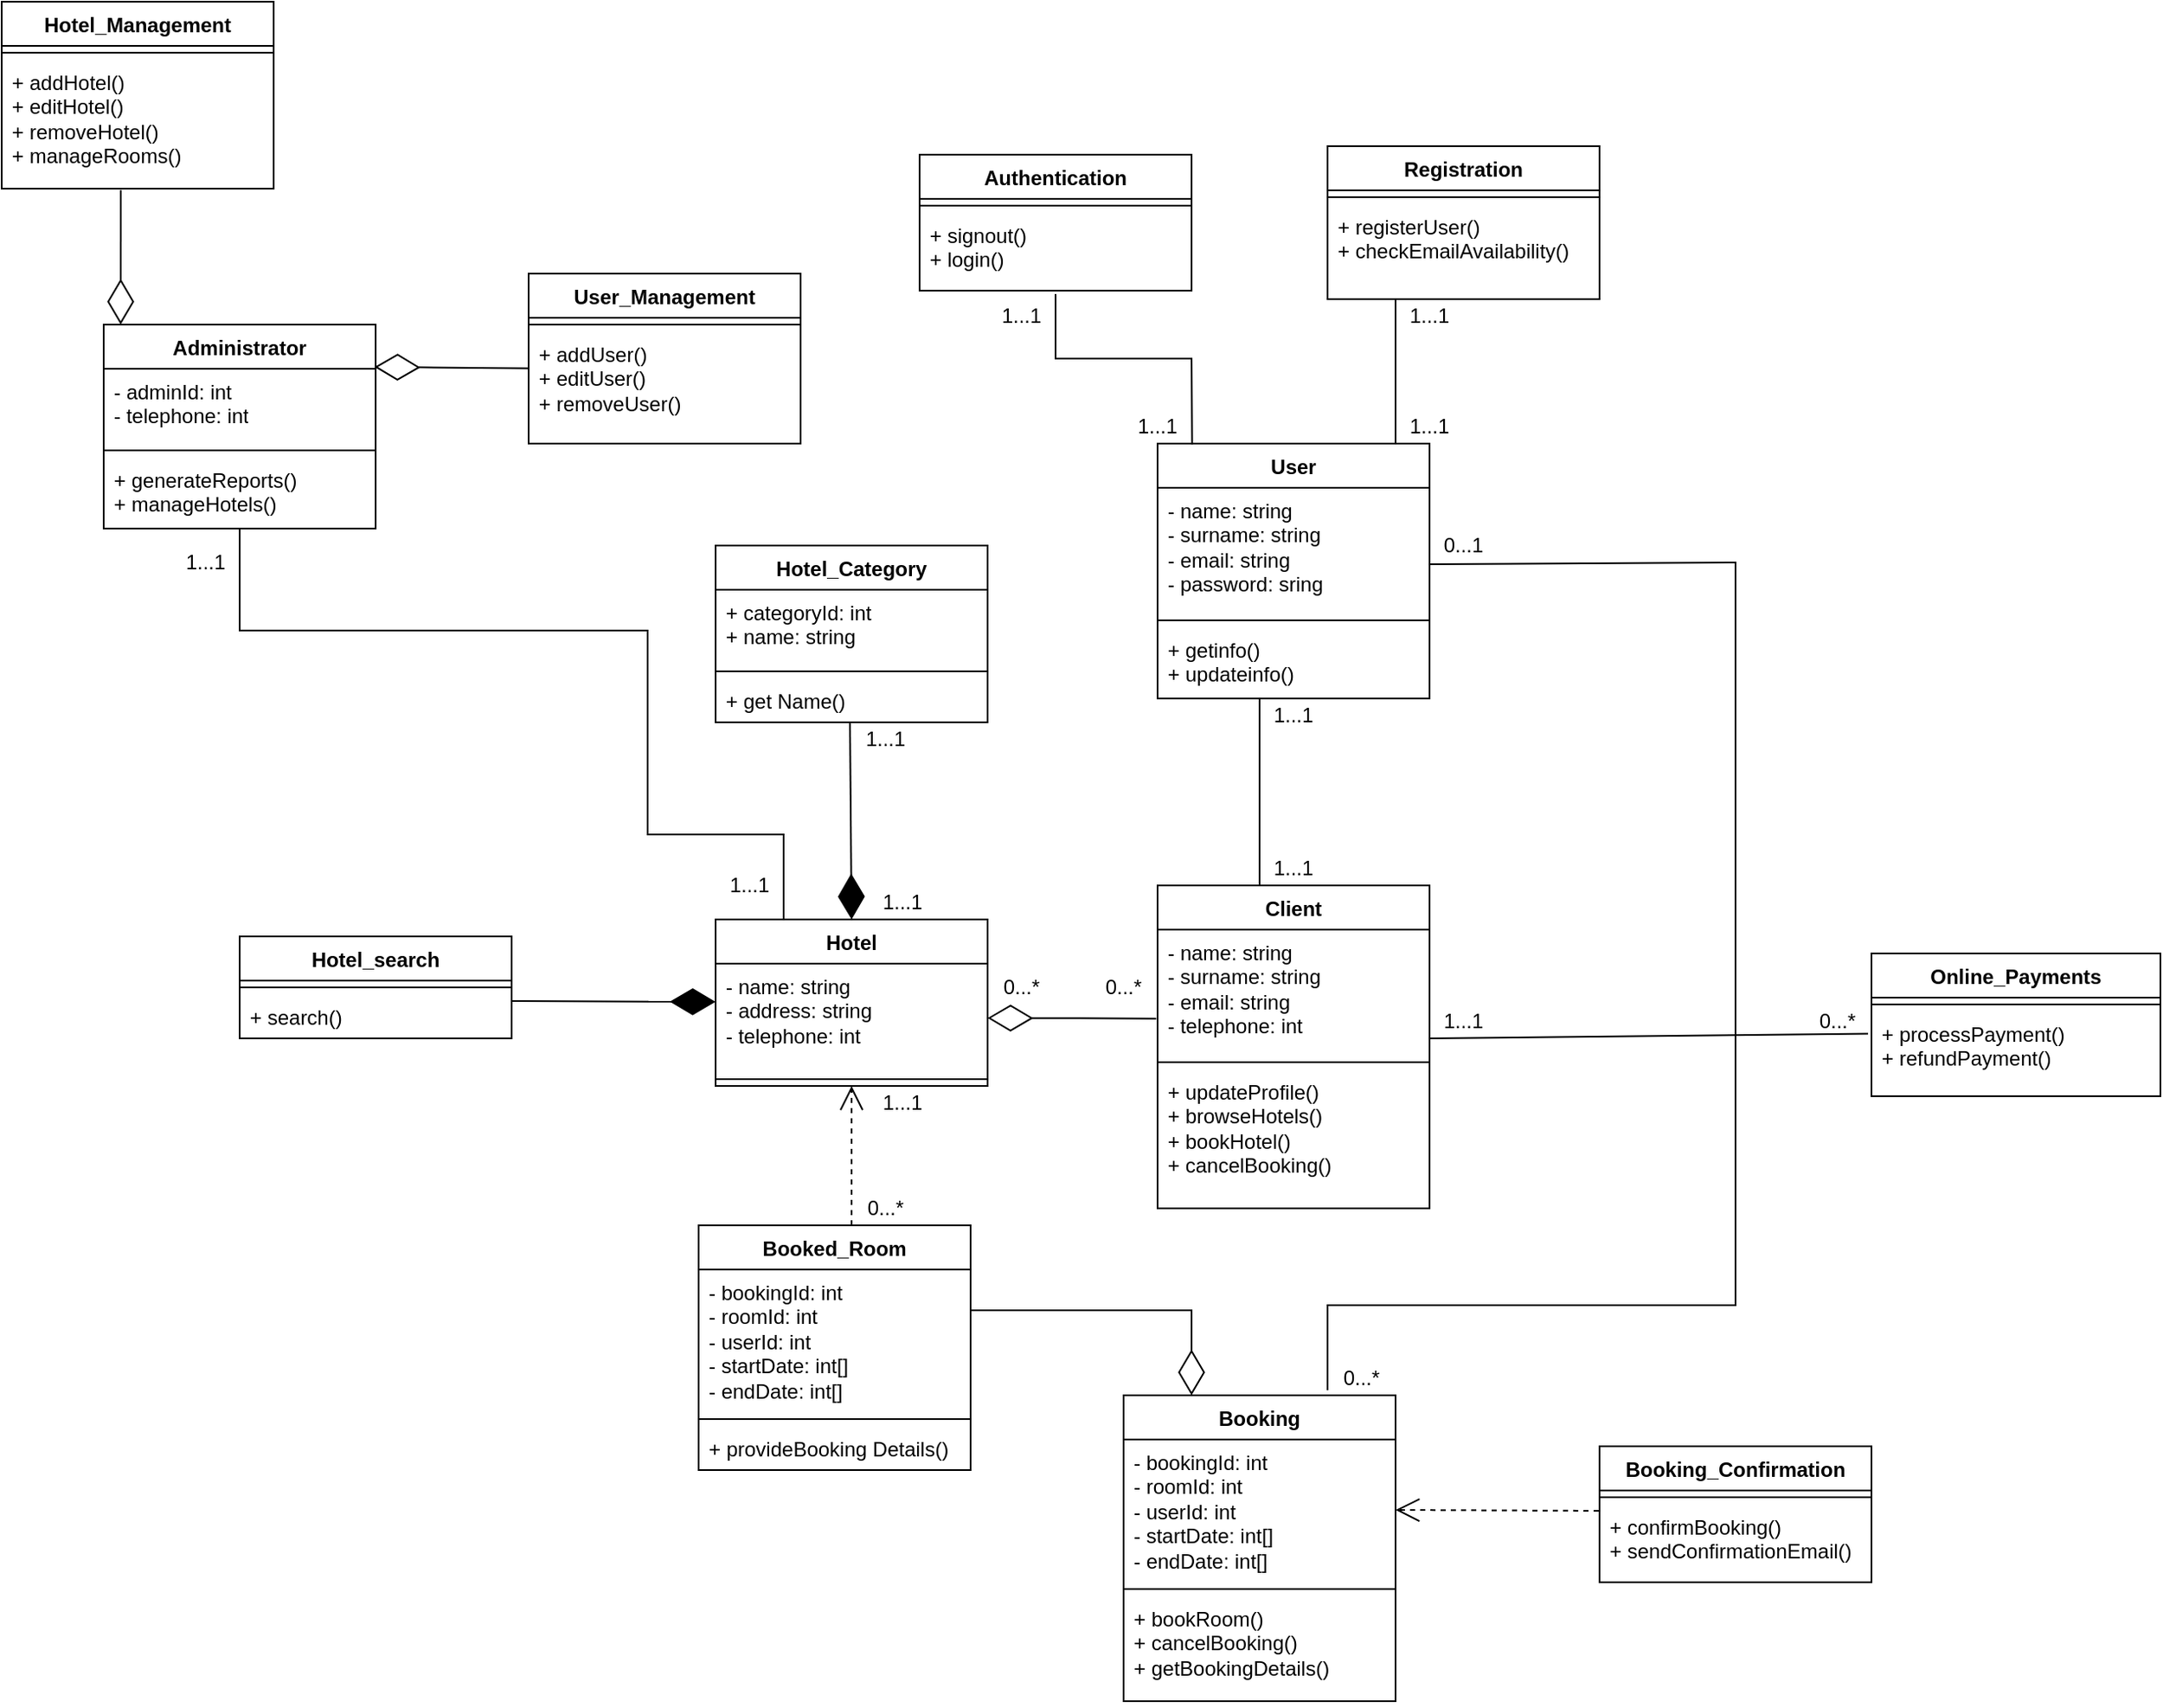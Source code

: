 <mxfile version="22.0.0" type="device">
  <diagram name="Страница — 1" id="tlzLRim5WQqR6g-Vj77t">
    <mxGraphModel dx="4486" dy="2689" grid="1" gridSize="10" guides="1" tooltips="1" connect="1" arrows="1" fold="1" page="1" pageScale="1" pageWidth="2336" pageHeight="1654" math="0" shadow="0">
      <root>
        <mxCell id="0" />
        <mxCell id="1" parent="0" />
        <mxCell id="l-41Y7lf3550vl2G3EcM-1" value="User" style="swimlane;fontStyle=1;align=center;verticalAlign=top;childLayout=stackLayout;horizontal=1;startSize=26;horizontalStack=0;resizeParent=1;resizeParentMax=0;resizeLast=0;collapsible=1;marginBottom=0;whiteSpace=wrap;html=1;" vertex="1" parent="1">
          <mxGeometry x="60" y="250" width="160" height="150" as="geometry" />
        </mxCell>
        <mxCell id="l-41Y7lf3550vl2G3EcM-2" value="- name: string&lt;br&gt;- surname: string&lt;br&gt;- email: string&lt;br&gt;- password: sring" style="text;strokeColor=none;fillColor=none;align=left;verticalAlign=top;spacingLeft=4;spacingRight=4;overflow=hidden;rotatable=0;points=[[0,0.5],[1,0.5]];portConstraint=eastwest;whiteSpace=wrap;html=1;" vertex="1" parent="l-41Y7lf3550vl2G3EcM-1">
          <mxGeometry y="26" width="160" height="74" as="geometry" />
        </mxCell>
        <mxCell id="l-41Y7lf3550vl2G3EcM-3" value="" style="line;strokeWidth=1;fillColor=none;align=left;verticalAlign=middle;spacingTop=-1;spacingLeft=3;spacingRight=3;rotatable=0;labelPosition=right;points=[];portConstraint=eastwest;strokeColor=inherit;" vertex="1" parent="l-41Y7lf3550vl2G3EcM-1">
          <mxGeometry y="100" width="160" height="8" as="geometry" />
        </mxCell>
        <mxCell id="l-41Y7lf3550vl2G3EcM-4" value="+ getinfo()&lt;br&gt;+&amp;nbsp;updateinfo()" style="text;strokeColor=none;fillColor=none;align=left;verticalAlign=top;spacingLeft=4;spacingRight=4;overflow=hidden;rotatable=0;points=[[0,0.5],[1,0.5]];portConstraint=eastwest;whiteSpace=wrap;html=1;" vertex="1" parent="l-41Y7lf3550vl2G3EcM-1">
          <mxGeometry y="108" width="160" height="42" as="geometry" />
        </mxCell>
        <mxCell id="l-41Y7lf3550vl2G3EcM-5" value="Authentication" style="swimlane;fontStyle=1;align=center;verticalAlign=top;childLayout=stackLayout;horizontal=1;startSize=26;horizontalStack=0;resizeParent=1;resizeParentMax=0;resizeLast=0;collapsible=1;marginBottom=0;whiteSpace=wrap;html=1;" vertex="1" parent="1">
          <mxGeometry x="-80" y="80" width="160" height="80" as="geometry" />
        </mxCell>
        <mxCell id="l-41Y7lf3550vl2G3EcM-7" value="" style="line;strokeWidth=1;fillColor=none;align=left;verticalAlign=middle;spacingTop=-1;spacingLeft=3;spacingRight=3;rotatable=0;labelPosition=right;points=[];portConstraint=eastwest;strokeColor=inherit;" vertex="1" parent="l-41Y7lf3550vl2G3EcM-5">
          <mxGeometry y="26" width="160" height="8" as="geometry" />
        </mxCell>
        <mxCell id="l-41Y7lf3550vl2G3EcM-8" value="+ signout()&lt;br&gt;+ login()" style="text;strokeColor=none;fillColor=none;align=left;verticalAlign=top;spacingLeft=4;spacingRight=4;overflow=hidden;rotatable=0;points=[[0,0.5],[1,0.5]];portConstraint=eastwest;whiteSpace=wrap;html=1;" vertex="1" parent="l-41Y7lf3550vl2G3EcM-5">
          <mxGeometry y="34" width="160" height="46" as="geometry" />
        </mxCell>
        <mxCell id="l-41Y7lf3550vl2G3EcM-68" value="" style="endArrow=none;html=1;rounded=0;entryX=0.127;entryY=0.004;entryDx=0;entryDy=0;entryPerimeter=0;" edge="1" parent="l-41Y7lf3550vl2G3EcM-5" target="l-41Y7lf3550vl2G3EcM-1">
          <mxGeometry width="50" height="50" relative="1" as="geometry">
            <mxPoint x="80" y="82" as="sourcePoint" />
            <mxPoint x="160" y="170" as="targetPoint" />
            <Array as="points">
              <mxPoint x="80" y="120" />
              <mxPoint x="160" y="120" />
            </Array>
          </mxGeometry>
        </mxCell>
        <mxCell id="l-41Y7lf3550vl2G3EcM-10" value="Registration" style="swimlane;fontStyle=1;align=center;verticalAlign=top;childLayout=stackLayout;horizontal=1;startSize=26;horizontalStack=0;resizeParent=1;resizeParentMax=0;resizeLast=0;collapsible=1;marginBottom=0;whiteSpace=wrap;html=1;" vertex="1" parent="1">
          <mxGeometry x="160" y="75" width="160" height="90" as="geometry" />
        </mxCell>
        <mxCell id="l-41Y7lf3550vl2G3EcM-12" value="" style="line;strokeWidth=1;fillColor=none;align=left;verticalAlign=middle;spacingTop=-1;spacingLeft=3;spacingRight=3;rotatable=0;labelPosition=right;points=[];portConstraint=eastwest;strokeColor=inherit;" vertex="1" parent="l-41Y7lf3550vl2G3EcM-10">
          <mxGeometry y="26" width="160" height="8" as="geometry" />
        </mxCell>
        <mxCell id="l-41Y7lf3550vl2G3EcM-13" value="+ registerUser()&lt;br&gt;+&amp;nbsp;checkEmailAvailability()" style="text;strokeColor=none;fillColor=none;align=left;verticalAlign=top;spacingLeft=4;spacingRight=4;overflow=hidden;rotatable=0;points=[[0,0.5],[1,0.5]];portConstraint=eastwest;whiteSpace=wrap;html=1;" vertex="1" parent="l-41Y7lf3550vl2G3EcM-10">
          <mxGeometry y="34" width="160" height="56" as="geometry" />
        </mxCell>
        <mxCell id="l-41Y7lf3550vl2G3EcM-14" value="Hotel" style="swimlane;fontStyle=1;align=center;verticalAlign=top;childLayout=stackLayout;horizontal=1;startSize=26;horizontalStack=0;resizeParent=1;resizeParentMax=0;resizeLast=0;collapsible=1;marginBottom=0;whiteSpace=wrap;html=1;" vertex="1" parent="1">
          <mxGeometry x="-200" y="530" width="160" height="98" as="geometry" />
        </mxCell>
        <mxCell id="l-41Y7lf3550vl2G3EcM-15" value="- name: string&lt;br&gt;- address: string&lt;br&gt;- telephone: int&lt;div style=&quot;-webkit-tap-highlight-color: transparent; font-size: 24px; line-height: 32px; padding: 0px 52px 0px 16px; color: rgb(60, 64, 67); direction: ltr; font-family: Roboto, RobotoDraft, Helvetica, Arial, sans-serif; background-color: rgb(245, 245, 245);&quot; class=&quot;lRu31&quot;&gt;&lt;span style=&quot;-webkit-tap-highlight-color: transparent;&quot; class=&quot;ZSCsVd&quot;&gt;&lt;/span&gt;&lt;/div&gt;&lt;div style=&quot;-webkit-tap-highlight-color: transparent; color: rgb(95, 99, 104); line-height: 20px; word-break: break-word; overflow-wrap: break-word; margin-top: auto; padding: 0px 52px 0px 16px; font-family: Roboto, RobotoDraft, Helvetica, Arial, sans-serif; font-size: 14px; background-color: rgb(245, 245, 245);&quot; data-location=&quot;2&quot; class=&quot;UdTY9 WdefRb&quot; aria-hidden=&quot;true&quot;&gt;&lt;/div&gt;" style="text;strokeColor=none;fillColor=none;align=left;verticalAlign=top;spacingLeft=4;spacingRight=4;overflow=hidden;rotatable=0;points=[[0,0.5],[1,0.5]];portConstraint=eastwest;whiteSpace=wrap;html=1;" vertex="1" parent="l-41Y7lf3550vl2G3EcM-14">
          <mxGeometry y="26" width="160" height="64" as="geometry" />
        </mxCell>
        <mxCell id="l-41Y7lf3550vl2G3EcM-16" value="" style="line;strokeWidth=1;fillColor=none;align=left;verticalAlign=middle;spacingTop=-1;spacingLeft=3;spacingRight=3;rotatable=0;labelPosition=right;points=[];portConstraint=eastwest;strokeColor=inherit;" vertex="1" parent="l-41Y7lf3550vl2G3EcM-14">
          <mxGeometry y="90" width="160" height="8" as="geometry" />
        </mxCell>
        <mxCell id="l-41Y7lf3550vl2G3EcM-18" value="Client" style="swimlane;fontStyle=1;align=center;verticalAlign=top;childLayout=stackLayout;horizontal=1;startSize=26;horizontalStack=0;resizeParent=1;resizeParentMax=0;resizeLast=0;collapsible=1;marginBottom=0;whiteSpace=wrap;html=1;" vertex="1" parent="1">
          <mxGeometry x="60" y="510" width="160" height="190" as="geometry" />
        </mxCell>
        <mxCell id="l-41Y7lf3550vl2G3EcM-19" value="- name: string&lt;br style=&quot;border-color: var(--border-color);&quot;&gt;- surname: string&lt;br style=&quot;border-color: var(--border-color);&quot;&gt;- email: string&lt;br style=&quot;border-color: var(--border-color);&quot;&gt;- telephone: int" style="text;strokeColor=none;fillColor=none;align=left;verticalAlign=top;spacingLeft=4;spacingRight=4;overflow=hidden;rotatable=0;points=[[0,0.5],[1,0.5]];portConstraint=eastwest;whiteSpace=wrap;html=1;" vertex="1" parent="l-41Y7lf3550vl2G3EcM-18">
          <mxGeometry y="26" width="160" height="74" as="geometry" />
        </mxCell>
        <mxCell id="l-41Y7lf3550vl2G3EcM-20" value="" style="line;strokeWidth=1;fillColor=none;align=left;verticalAlign=middle;spacingTop=-1;spacingLeft=3;spacingRight=3;rotatable=0;labelPosition=right;points=[];portConstraint=eastwest;strokeColor=inherit;" vertex="1" parent="l-41Y7lf3550vl2G3EcM-18">
          <mxGeometry y="100" width="160" height="8" as="geometry" />
        </mxCell>
        <mxCell id="l-41Y7lf3550vl2G3EcM-21" value="+&amp;nbsp;updateProfile()&lt;br&gt;+&amp;nbsp;browseHotels()&lt;br&gt;+&amp;nbsp;bookHotel()&lt;br&gt;+&amp;nbsp;cancelBooking()" style="text;strokeColor=none;fillColor=none;align=left;verticalAlign=top;spacingLeft=4;spacingRight=4;overflow=hidden;rotatable=0;points=[[0,0.5],[1,0.5]];portConstraint=eastwest;whiteSpace=wrap;html=1;" vertex="1" parent="l-41Y7lf3550vl2G3EcM-18">
          <mxGeometry y="108" width="160" height="82" as="geometry" />
        </mxCell>
        <mxCell id="l-41Y7lf3550vl2G3EcM-22" value="Hotel_search" style="swimlane;fontStyle=1;align=center;verticalAlign=top;childLayout=stackLayout;horizontal=1;startSize=26;horizontalStack=0;resizeParent=1;resizeParentMax=0;resizeLast=0;collapsible=1;marginBottom=0;whiteSpace=wrap;html=1;" vertex="1" parent="1">
          <mxGeometry x="-480" y="540" width="160" height="60" as="geometry" />
        </mxCell>
        <mxCell id="l-41Y7lf3550vl2G3EcM-24" value="" style="line;strokeWidth=1;fillColor=none;align=left;verticalAlign=middle;spacingTop=-1;spacingLeft=3;spacingRight=3;rotatable=0;labelPosition=right;points=[];portConstraint=eastwest;strokeColor=inherit;" vertex="1" parent="l-41Y7lf3550vl2G3EcM-22">
          <mxGeometry y="26" width="160" height="8" as="geometry" />
        </mxCell>
        <mxCell id="l-41Y7lf3550vl2G3EcM-25" value="+&amp;nbsp;search()" style="text;strokeColor=none;fillColor=none;align=left;verticalAlign=top;spacingLeft=4;spacingRight=4;overflow=hidden;rotatable=0;points=[[0,0.5],[1,0.5]];portConstraint=eastwest;whiteSpace=wrap;html=1;" vertex="1" parent="l-41Y7lf3550vl2G3EcM-22">
          <mxGeometry y="34" width="160" height="26" as="geometry" />
        </mxCell>
        <mxCell id="l-41Y7lf3550vl2G3EcM-28" value="Hotel_Category" style="swimlane;fontStyle=1;align=center;verticalAlign=top;childLayout=stackLayout;horizontal=1;startSize=26;horizontalStack=0;resizeParent=1;resizeParentMax=0;resizeLast=0;collapsible=1;marginBottom=0;whiteSpace=wrap;html=1;" vertex="1" parent="1">
          <mxGeometry x="-200" y="310" width="160" height="104" as="geometry" />
        </mxCell>
        <mxCell id="l-41Y7lf3550vl2G3EcM-29" value="+&amp;nbsp;categoryId: int&lt;br&gt;+&amp;nbsp;name: string" style="text;strokeColor=none;fillColor=none;align=left;verticalAlign=top;spacingLeft=4;spacingRight=4;overflow=hidden;rotatable=0;points=[[0,0.5],[1,0.5]];portConstraint=eastwest;whiteSpace=wrap;html=1;" vertex="1" parent="l-41Y7lf3550vl2G3EcM-28">
          <mxGeometry y="26" width="160" height="44" as="geometry" />
        </mxCell>
        <mxCell id="l-41Y7lf3550vl2G3EcM-30" value="" style="line;strokeWidth=1;fillColor=none;align=left;verticalAlign=middle;spacingTop=-1;spacingLeft=3;spacingRight=3;rotatable=0;labelPosition=right;points=[];portConstraint=eastwest;strokeColor=inherit;" vertex="1" parent="l-41Y7lf3550vl2G3EcM-28">
          <mxGeometry y="70" width="160" height="8" as="geometry" />
        </mxCell>
        <mxCell id="l-41Y7lf3550vl2G3EcM-31" value="+&amp;nbsp;get Name()" style="text;strokeColor=none;fillColor=none;align=left;verticalAlign=top;spacingLeft=4;spacingRight=4;overflow=hidden;rotatable=0;points=[[0,0.5],[1,0.5]];portConstraint=eastwest;whiteSpace=wrap;html=1;" vertex="1" parent="l-41Y7lf3550vl2G3EcM-28">
          <mxGeometry y="78" width="160" height="26" as="geometry" />
        </mxCell>
        <mxCell id="l-41Y7lf3550vl2G3EcM-32" value="Booked_Room" style="swimlane;fontStyle=1;align=center;verticalAlign=top;childLayout=stackLayout;horizontal=1;startSize=26;horizontalStack=0;resizeParent=1;resizeParentMax=0;resizeLast=0;collapsible=1;marginBottom=0;whiteSpace=wrap;html=1;" vertex="1" parent="1">
          <mxGeometry x="-210" y="710" width="160" height="144" as="geometry" />
        </mxCell>
        <mxCell id="l-41Y7lf3550vl2G3EcM-33" value="-&amp;nbsp;bookingId: int&lt;br&gt;-&amp;nbsp;roomId: int&lt;br&gt;-&amp;nbsp;userId: int&lt;br&gt;-&amp;nbsp;startDate: int[]&lt;br&gt;-&amp;nbsp;endDate: int[]" style="text;strokeColor=none;fillColor=none;align=left;verticalAlign=top;spacingLeft=4;spacingRight=4;overflow=hidden;rotatable=0;points=[[0,0.5],[1,0.5]];portConstraint=eastwest;whiteSpace=wrap;html=1;" vertex="1" parent="l-41Y7lf3550vl2G3EcM-32">
          <mxGeometry y="26" width="160" height="84" as="geometry" />
        </mxCell>
        <mxCell id="l-41Y7lf3550vl2G3EcM-34" value="" style="line;strokeWidth=1;fillColor=none;align=left;verticalAlign=middle;spacingTop=-1;spacingLeft=3;spacingRight=3;rotatable=0;labelPosition=right;points=[];portConstraint=eastwest;strokeColor=inherit;" vertex="1" parent="l-41Y7lf3550vl2G3EcM-32">
          <mxGeometry y="110" width="160" height="8" as="geometry" />
        </mxCell>
        <mxCell id="l-41Y7lf3550vl2G3EcM-35" value="+&amp;nbsp;provideBooking Details()" style="text;strokeColor=none;fillColor=none;align=left;verticalAlign=top;spacingLeft=4;spacingRight=4;overflow=hidden;rotatable=0;points=[[0,0.5],[1,0.5]];portConstraint=eastwest;whiteSpace=wrap;html=1;" vertex="1" parent="l-41Y7lf3550vl2G3EcM-32">
          <mxGeometry y="118" width="160" height="26" as="geometry" />
        </mxCell>
        <mxCell id="l-41Y7lf3550vl2G3EcM-41" value="Administrator" style="swimlane;fontStyle=1;align=center;verticalAlign=top;childLayout=stackLayout;horizontal=1;startSize=26;horizontalStack=0;resizeParent=1;resizeParentMax=0;resizeLast=0;collapsible=1;marginBottom=0;whiteSpace=wrap;html=1;" vertex="1" parent="1">
          <mxGeometry x="-560" y="180" width="160" height="120" as="geometry" />
        </mxCell>
        <mxCell id="l-41Y7lf3550vl2G3EcM-42" value="-&amp;nbsp;adminId: int&lt;br&gt;- telephone: int" style="text;strokeColor=none;fillColor=none;align=left;verticalAlign=top;spacingLeft=4;spacingRight=4;overflow=hidden;rotatable=0;points=[[0,0.5],[1,0.5]];portConstraint=eastwest;whiteSpace=wrap;html=1;" vertex="1" parent="l-41Y7lf3550vl2G3EcM-41">
          <mxGeometry y="26" width="160" height="44" as="geometry" />
        </mxCell>
        <mxCell id="l-41Y7lf3550vl2G3EcM-43" value="" style="line;strokeWidth=1;fillColor=none;align=left;verticalAlign=middle;spacingTop=-1;spacingLeft=3;spacingRight=3;rotatable=0;labelPosition=right;points=[];portConstraint=eastwest;strokeColor=inherit;" vertex="1" parent="l-41Y7lf3550vl2G3EcM-41">
          <mxGeometry y="70" width="160" height="8" as="geometry" />
        </mxCell>
        <mxCell id="l-41Y7lf3550vl2G3EcM-44" value="+&amp;nbsp;generateReports()&lt;br&gt;+&amp;nbsp;manageHotels()" style="text;strokeColor=none;fillColor=none;align=left;verticalAlign=top;spacingLeft=4;spacingRight=4;overflow=hidden;rotatable=0;points=[[0,0.5],[1,0.5]];portConstraint=eastwest;whiteSpace=wrap;html=1;" vertex="1" parent="l-41Y7lf3550vl2G3EcM-41">
          <mxGeometry y="78" width="160" height="42" as="geometry" />
        </mxCell>
        <mxCell id="l-41Y7lf3550vl2G3EcM-45" value="Hotel_Management" style="swimlane;fontStyle=1;align=center;verticalAlign=top;childLayout=stackLayout;horizontal=1;startSize=26;horizontalStack=0;resizeParent=1;resizeParentMax=0;resizeLast=0;collapsible=1;marginBottom=0;whiteSpace=wrap;html=1;" vertex="1" parent="1">
          <mxGeometry x="-620" y="-10" width="160" height="110" as="geometry" />
        </mxCell>
        <mxCell id="l-41Y7lf3550vl2G3EcM-47" value="" style="line;strokeWidth=1;fillColor=none;align=left;verticalAlign=middle;spacingTop=-1;spacingLeft=3;spacingRight=3;rotatable=0;labelPosition=right;points=[];portConstraint=eastwest;strokeColor=inherit;" vertex="1" parent="l-41Y7lf3550vl2G3EcM-45">
          <mxGeometry y="26" width="160" height="8" as="geometry" />
        </mxCell>
        <mxCell id="l-41Y7lf3550vl2G3EcM-48" value="+&amp;nbsp;addHotel()&lt;br&gt;+ editHotel()&lt;br&gt;+ removeHotel() &lt;br&gt;+ manageRooms()" style="text;strokeColor=none;fillColor=none;align=left;verticalAlign=top;spacingLeft=4;spacingRight=4;overflow=hidden;rotatable=0;points=[[0,0.5],[1,0.5]];portConstraint=eastwest;whiteSpace=wrap;html=1;" vertex="1" parent="l-41Y7lf3550vl2G3EcM-45">
          <mxGeometry y="34" width="160" height="76" as="geometry" />
        </mxCell>
        <mxCell id="l-41Y7lf3550vl2G3EcM-83" value="" style="endArrow=diamondThin;endFill=0;endSize=24;html=1;rounded=0;" edge="1" parent="l-41Y7lf3550vl2G3EcM-45">
          <mxGeometry width="160" relative="1" as="geometry">
            <mxPoint x="70.08" y="110.9" as="sourcePoint" />
            <mxPoint x="70" y="190" as="targetPoint" />
          </mxGeometry>
        </mxCell>
        <mxCell id="l-41Y7lf3550vl2G3EcM-49" value="User_Management" style="swimlane;fontStyle=1;align=center;verticalAlign=top;childLayout=stackLayout;horizontal=1;startSize=26;horizontalStack=0;resizeParent=1;resizeParentMax=0;resizeLast=0;collapsible=1;marginBottom=0;whiteSpace=wrap;html=1;" vertex="1" parent="1">
          <mxGeometry x="-310" y="150" width="160" height="100" as="geometry" />
        </mxCell>
        <mxCell id="l-41Y7lf3550vl2G3EcM-51" value="" style="line;strokeWidth=1;fillColor=none;align=left;verticalAlign=middle;spacingTop=-1;spacingLeft=3;spacingRight=3;rotatable=0;labelPosition=right;points=[];portConstraint=eastwest;strokeColor=inherit;" vertex="1" parent="l-41Y7lf3550vl2G3EcM-49">
          <mxGeometry y="26" width="160" height="8" as="geometry" />
        </mxCell>
        <mxCell id="l-41Y7lf3550vl2G3EcM-52" value="+&amp;nbsp;addUser()&lt;br&gt;+ editUser()&lt;br&gt;+ removeUser()" style="text;strokeColor=none;fillColor=none;align=left;verticalAlign=top;spacingLeft=4;spacingRight=4;overflow=hidden;rotatable=0;points=[[0,0.5],[1,0.5]];portConstraint=eastwest;whiteSpace=wrap;html=1;" vertex="1" parent="l-41Y7lf3550vl2G3EcM-49">
          <mxGeometry y="34" width="160" height="66" as="geometry" />
        </mxCell>
        <mxCell id="l-41Y7lf3550vl2G3EcM-53" value="Booking_Confirmation" style="swimlane;fontStyle=1;align=center;verticalAlign=top;childLayout=stackLayout;horizontal=1;startSize=26;horizontalStack=0;resizeParent=1;resizeParentMax=0;resizeLast=0;collapsible=1;marginBottom=0;whiteSpace=wrap;html=1;" vertex="1" parent="1">
          <mxGeometry x="320" y="840" width="160" height="80" as="geometry" />
        </mxCell>
        <mxCell id="l-41Y7lf3550vl2G3EcM-55" value="" style="line;strokeWidth=1;fillColor=none;align=left;verticalAlign=middle;spacingTop=-1;spacingLeft=3;spacingRight=3;rotatable=0;labelPosition=right;points=[];portConstraint=eastwest;strokeColor=inherit;" vertex="1" parent="l-41Y7lf3550vl2G3EcM-53">
          <mxGeometry y="26" width="160" height="8" as="geometry" />
        </mxCell>
        <mxCell id="l-41Y7lf3550vl2G3EcM-56" value="+&amp;nbsp;confirmBooking()&lt;br&gt;+&amp;nbsp;sendConfirmationEmail()&lt;br&gt;" style="text;strokeColor=none;fillColor=none;align=left;verticalAlign=top;spacingLeft=4;spacingRight=4;overflow=hidden;rotatable=0;points=[[0,0.5],[1,0.5]];portConstraint=eastwest;whiteSpace=wrap;html=1;" vertex="1" parent="l-41Y7lf3550vl2G3EcM-53">
          <mxGeometry y="34" width="160" height="46" as="geometry" />
        </mxCell>
        <mxCell id="l-41Y7lf3550vl2G3EcM-57" value="Online_Payments" style="swimlane;fontStyle=1;align=center;verticalAlign=top;childLayout=stackLayout;horizontal=1;startSize=26;horizontalStack=0;resizeParent=1;resizeParentMax=0;resizeLast=0;collapsible=1;marginBottom=0;whiteSpace=wrap;html=1;" vertex="1" parent="1">
          <mxGeometry x="480" y="550" width="170" height="84" as="geometry" />
        </mxCell>
        <mxCell id="l-41Y7lf3550vl2G3EcM-59" value="" style="line;strokeWidth=1;fillColor=none;align=left;verticalAlign=middle;spacingTop=-1;spacingLeft=3;spacingRight=3;rotatable=0;labelPosition=right;points=[];portConstraint=eastwest;strokeColor=inherit;" vertex="1" parent="l-41Y7lf3550vl2G3EcM-57">
          <mxGeometry y="26" width="170" height="8" as="geometry" />
        </mxCell>
        <mxCell id="l-41Y7lf3550vl2G3EcM-60" value="+&amp;nbsp;processPayment()&lt;br&gt;+&amp;nbsp;refundPayment()" style="text;strokeColor=none;fillColor=none;align=left;verticalAlign=top;spacingLeft=4;spacingRight=4;overflow=hidden;rotatable=0;points=[[0,0.5],[1,0.5]];portConstraint=eastwest;whiteSpace=wrap;html=1;" vertex="1" parent="l-41Y7lf3550vl2G3EcM-57">
          <mxGeometry y="34" width="170" height="50" as="geometry" />
        </mxCell>
        <mxCell id="l-41Y7lf3550vl2G3EcM-65" value="" style="endArrow=none;html=1;rounded=0;" edge="1" parent="1">
          <mxGeometry width="50" height="50" relative="1" as="geometry">
            <mxPoint x="120" y="510" as="sourcePoint" />
            <mxPoint x="120" y="400" as="targetPoint" />
          </mxGeometry>
        </mxCell>
        <mxCell id="l-41Y7lf3550vl2G3EcM-66" value="1...1" style="text;html=1;strokeColor=none;fillColor=none;align=center;verticalAlign=middle;whiteSpace=wrap;rounded=0;" vertex="1" parent="1">
          <mxGeometry x="120" y="400" width="40" height="20" as="geometry" />
        </mxCell>
        <mxCell id="l-41Y7lf3550vl2G3EcM-67" value="1...1" style="text;html=1;strokeColor=none;fillColor=none;align=center;verticalAlign=middle;whiteSpace=wrap;rounded=0;" vertex="1" parent="1">
          <mxGeometry x="120" y="490" width="40" height="20" as="geometry" />
        </mxCell>
        <mxCell id="l-41Y7lf3550vl2G3EcM-69" value="" style="endArrow=none;html=1;rounded=0;" edge="1" parent="1">
          <mxGeometry width="50" height="50" relative="1" as="geometry">
            <mxPoint x="200" y="250" as="sourcePoint" />
            <mxPoint x="200" y="165" as="targetPoint" />
          </mxGeometry>
        </mxCell>
        <mxCell id="l-41Y7lf3550vl2G3EcM-70" value="1...1" style="text;html=1;strokeColor=none;fillColor=none;align=center;verticalAlign=middle;whiteSpace=wrap;rounded=0;" vertex="1" parent="1">
          <mxGeometry x="40" y="230" width="40" height="20" as="geometry" />
        </mxCell>
        <mxCell id="l-41Y7lf3550vl2G3EcM-71" value="1...1" style="text;html=1;strokeColor=none;fillColor=none;align=center;verticalAlign=middle;whiteSpace=wrap;rounded=0;" vertex="1" parent="1">
          <mxGeometry x="-40" y="165" width="40" height="20" as="geometry" />
        </mxCell>
        <mxCell id="l-41Y7lf3550vl2G3EcM-72" value="1...1" style="text;html=1;strokeColor=none;fillColor=none;align=center;verticalAlign=middle;whiteSpace=wrap;rounded=0;" vertex="1" parent="1">
          <mxGeometry x="200" y="165" width="40" height="20" as="geometry" />
        </mxCell>
        <mxCell id="l-41Y7lf3550vl2G3EcM-73" value="1...1" style="text;html=1;strokeColor=none;fillColor=none;align=center;verticalAlign=middle;whiteSpace=wrap;rounded=0;" vertex="1" parent="1">
          <mxGeometry x="200" y="230" width="40" height="20" as="geometry" />
        </mxCell>
        <mxCell id="l-41Y7lf3550vl2G3EcM-76" value="0...*" style="text;html=1;strokeColor=none;fillColor=none;align=center;verticalAlign=middle;whiteSpace=wrap;rounded=0;" vertex="1" parent="1">
          <mxGeometry x="20" y="560" width="40" height="20" as="geometry" />
        </mxCell>
        <mxCell id="l-41Y7lf3550vl2G3EcM-77" value="0...*" style="text;html=1;strokeColor=none;fillColor=none;align=center;verticalAlign=middle;whiteSpace=wrap;rounded=0;" vertex="1" parent="1">
          <mxGeometry x="-40" y="560" width="40" height="20" as="geometry" />
        </mxCell>
        <mxCell id="l-41Y7lf3550vl2G3EcM-79" value="" style="endArrow=diamondThin;endFill=1;endSize=24;html=1;rounded=0;" edge="1" parent="1">
          <mxGeometry width="160" relative="1" as="geometry">
            <mxPoint x="-320" y="578" as="sourcePoint" />
            <mxPoint x="-200" y="578.47" as="targetPoint" />
          </mxGeometry>
        </mxCell>
        <mxCell id="l-41Y7lf3550vl2G3EcM-80" value="" style="endArrow=diamondThin;endFill=1;endSize=24;html=1;rounded=0;entryX=0.5;entryY=0;entryDx=0;entryDy=0;exitX=0.494;exitY=1;exitDx=0;exitDy=0;exitPerimeter=0;" edge="1" parent="1" source="l-41Y7lf3550vl2G3EcM-31" target="l-41Y7lf3550vl2G3EcM-14">
          <mxGeometry width="160" relative="1" as="geometry">
            <mxPoint x="-120" y="430" as="sourcePoint" />
            <mxPoint x="40" y="474" as="targetPoint" />
          </mxGeometry>
        </mxCell>
        <mxCell id="l-41Y7lf3550vl2G3EcM-81" value="" style="endArrow=diamondThin;endFill=0;endSize=24;html=1;rounded=0;entryX=1;entryY=0.5;entryDx=0;entryDy=0;exitX=-0.005;exitY=0.707;exitDx=0;exitDy=0;exitPerimeter=0;" edge="1" parent="1" source="l-41Y7lf3550vl2G3EcM-19" target="l-41Y7lf3550vl2G3EcM-15">
          <mxGeometry width="160" relative="1" as="geometry">
            <mxPoint x="50" y="630" as="sourcePoint" />
            <mxPoint x="220" y="580" as="targetPoint" />
          </mxGeometry>
        </mxCell>
        <mxCell id="l-41Y7lf3550vl2G3EcM-82" value="" style="endArrow=open;endSize=12;dashed=1;html=1;rounded=0;entryX=0.5;entryY=1;entryDx=0;entryDy=0;" edge="1" parent="1" target="l-41Y7lf3550vl2G3EcM-14">
          <mxGeometry width="160" relative="1" as="geometry">
            <mxPoint x="-120" y="710" as="sourcePoint" />
            <mxPoint x="40" y="710" as="targetPoint" />
          </mxGeometry>
        </mxCell>
        <mxCell id="l-41Y7lf3550vl2G3EcM-84" value="" style="endArrow=diamondThin;endFill=0;endSize=24;html=1;rounded=0;entryX=0.996;entryY=-0.024;entryDx=0;entryDy=0;entryPerimeter=0;exitX=0.002;exitY=0.33;exitDx=0;exitDy=0;exitPerimeter=0;" edge="1" parent="1" source="l-41Y7lf3550vl2G3EcM-52" target="l-41Y7lf3550vl2G3EcM-42">
          <mxGeometry width="160" relative="1" as="geometry">
            <mxPoint x="-320" y="210" as="sourcePoint" />
            <mxPoint x="-160" y="210" as="targetPoint" />
          </mxGeometry>
        </mxCell>
        <mxCell id="l-41Y7lf3550vl2G3EcM-36" value="Booking" style="swimlane;fontStyle=1;align=center;verticalAlign=top;childLayout=stackLayout;horizontal=1;startSize=26;horizontalStack=0;resizeParent=1;resizeParentMax=0;resizeLast=0;collapsible=1;marginBottom=0;whiteSpace=wrap;html=1;" vertex="1" parent="1">
          <mxGeometry x="40" y="810" width="160" height="180" as="geometry" />
        </mxCell>
        <mxCell id="l-41Y7lf3550vl2G3EcM-37" value="-&amp;nbsp;bookingId: int&lt;br style=&quot;border-color: var(--border-color);&quot;&gt;-&amp;nbsp;roomId: int&lt;br style=&quot;border-color: var(--border-color);&quot;&gt;-&amp;nbsp;userId: int&lt;br style=&quot;border-color: var(--border-color);&quot;&gt;-&amp;nbsp;startDate: int[]&lt;br style=&quot;border-color: var(--border-color);&quot;&gt;-&amp;nbsp;endDate: int[]" style="text;strokeColor=none;fillColor=none;align=left;verticalAlign=top;spacingLeft=4;spacingRight=4;overflow=hidden;rotatable=0;points=[[0,0.5],[1,0.5]];portConstraint=eastwest;whiteSpace=wrap;html=1;" vertex="1" parent="l-41Y7lf3550vl2G3EcM-36">
          <mxGeometry y="26" width="160" height="84" as="geometry" />
        </mxCell>
        <mxCell id="l-41Y7lf3550vl2G3EcM-86" value="" style="endArrow=open;endSize=12;dashed=1;html=1;rounded=0;exitX=-0.003;exitY=0.087;exitDx=0;exitDy=0;exitPerimeter=0;" edge="1" parent="l-41Y7lf3550vl2G3EcM-36" source="l-41Y7lf3550vl2G3EcM-56">
          <mxGeometry width="160" relative="1" as="geometry">
            <mxPoint y="67.47" as="sourcePoint" />
            <mxPoint x="160" y="67.47" as="targetPoint" />
          </mxGeometry>
        </mxCell>
        <mxCell id="l-41Y7lf3550vl2G3EcM-38" value="" style="line;strokeWidth=1;fillColor=none;align=left;verticalAlign=middle;spacingTop=-1;spacingLeft=3;spacingRight=3;rotatable=0;labelPosition=right;points=[];portConstraint=eastwest;strokeColor=inherit;" vertex="1" parent="l-41Y7lf3550vl2G3EcM-36">
          <mxGeometry y="110" width="160" height="8" as="geometry" />
        </mxCell>
        <mxCell id="l-41Y7lf3550vl2G3EcM-39" value="+&amp;nbsp;bookRoom()&lt;br&gt;+&amp;nbsp;cancelBooking()&lt;br&gt;+&amp;nbsp;getBookingDetails()" style="text;strokeColor=none;fillColor=none;align=left;verticalAlign=top;spacingLeft=4;spacingRight=4;overflow=hidden;rotatable=0;points=[[0,0.5],[1,0.5]];portConstraint=eastwest;whiteSpace=wrap;html=1;" vertex="1" parent="l-41Y7lf3550vl2G3EcM-36">
          <mxGeometry y="118" width="160" height="62" as="geometry" />
        </mxCell>
        <mxCell id="l-41Y7lf3550vl2G3EcM-87" value="1...1" style="text;html=1;strokeColor=none;fillColor=none;align=center;verticalAlign=middle;whiteSpace=wrap;rounded=0;" vertex="1" parent="1">
          <mxGeometry x="-110" y="628" width="40" height="20" as="geometry" />
        </mxCell>
        <mxCell id="l-41Y7lf3550vl2G3EcM-88" value="0...*" style="text;html=1;strokeColor=none;fillColor=none;align=center;verticalAlign=middle;whiteSpace=wrap;rounded=0;" vertex="1" parent="1">
          <mxGeometry x="-120" y="690" width="40" height="20" as="geometry" />
        </mxCell>
        <mxCell id="l-41Y7lf3550vl2G3EcM-89" value="" style="endArrow=none;html=1;rounded=0;" edge="1" parent="1">
          <mxGeometry width="50" height="50" relative="1" as="geometry">
            <mxPoint x="160" y="807" as="sourcePoint" />
            <mxPoint x="220" y="321" as="targetPoint" />
            <Array as="points">
              <mxPoint x="160" y="757" />
              <mxPoint x="400" y="757" />
              <mxPoint x="400" y="320" />
            </Array>
          </mxGeometry>
        </mxCell>
        <mxCell id="l-41Y7lf3550vl2G3EcM-90" value="0...1" style="text;html=1;strokeColor=none;fillColor=none;align=center;verticalAlign=middle;whiteSpace=wrap;rounded=0;" vertex="1" parent="1">
          <mxGeometry x="220" y="300" width="40" height="20" as="geometry" />
        </mxCell>
        <mxCell id="l-41Y7lf3550vl2G3EcM-91" value="0...*" style="text;html=1;strokeColor=none;fillColor=none;align=center;verticalAlign=middle;whiteSpace=wrap;rounded=0;" vertex="1" parent="1">
          <mxGeometry x="160" y="790" width="40" height="20" as="geometry" />
        </mxCell>
        <mxCell id="l-41Y7lf3550vl2G3EcM-92" value="" style="endArrow=none;html=1;rounded=0;entryX=-0.012;entryY=0.265;entryDx=0;entryDy=0;entryPerimeter=0;" edge="1" parent="1" target="l-41Y7lf3550vl2G3EcM-60">
          <mxGeometry width="50" height="50" relative="1" as="geometry">
            <mxPoint x="220" y="600" as="sourcePoint" />
            <mxPoint x="220" y="490" as="targetPoint" />
          </mxGeometry>
        </mxCell>
        <mxCell id="l-41Y7lf3550vl2G3EcM-93" value="1...1" style="text;html=1;strokeColor=none;fillColor=none;align=center;verticalAlign=middle;whiteSpace=wrap;rounded=0;" vertex="1" parent="1">
          <mxGeometry x="220" y="580" width="40" height="20" as="geometry" />
        </mxCell>
        <mxCell id="l-41Y7lf3550vl2G3EcM-96" value="0...*" style="text;html=1;strokeColor=none;fillColor=none;align=center;verticalAlign=middle;whiteSpace=wrap;rounded=0;" vertex="1" parent="1">
          <mxGeometry x="440" y="580" width="40" height="20" as="geometry" />
        </mxCell>
        <mxCell id="l-41Y7lf3550vl2G3EcM-97" value="" style="endArrow=none;html=1;rounded=0;exitX=0.25;exitY=0;exitDx=0;exitDy=0;" edge="1" parent="1" source="l-41Y7lf3550vl2G3EcM-14">
          <mxGeometry width="50" height="50" relative="1" as="geometry">
            <mxPoint x="-530" y="350" as="sourcePoint" />
            <mxPoint x="-480" y="300" as="targetPoint" />
            <Array as="points">
              <mxPoint x="-160" y="480" />
              <mxPoint x="-240" y="480" />
              <mxPoint x="-240" y="360" />
              <mxPoint x="-480" y="360" />
            </Array>
          </mxGeometry>
        </mxCell>
        <mxCell id="l-41Y7lf3550vl2G3EcM-98" value="1...1" style="text;html=1;strokeColor=none;fillColor=none;align=center;verticalAlign=middle;whiteSpace=wrap;rounded=0;" vertex="1" parent="1">
          <mxGeometry x="-200" y="500" width="40" height="20" as="geometry" />
        </mxCell>
        <mxCell id="l-41Y7lf3550vl2G3EcM-100" value="1...1" style="text;html=1;strokeColor=none;fillColor=none;align=center;verticalAlign=middle;whiteSpace=wrap;rounded=0;" vertex="1" parent="1">
          <mxGeometry x="-520" y="310" width="40" height="20" as="geometry" />
        </mxCell>
        <mxCell id="l-41Y7lf3550vl2G3EcM-101" value="1...1" style="text;html=1;strokeColor=none;fillColor=none;align=center;verticalAlign=middle;whiteSpace=wrap;rounded=0;" vertex="1" parent="1">
          <mxGeometry x="-110" y="510" width="40" height="20" as="geometry" />
        </mxCell>
        <mxCell id="l-41Y7lf3550vl2G3EcM-102" value="1...1" style="text;html=1;strokeColor=none;fillColor=none;align=center;verticalAlign=middle;whiteSpace=wrap;rounded=0;" vertex="1" parent="1">
          <mxGeometry x="-120" y="414" width="40" height="20" as="geometry" />
        </mxCell>
        <mxCell id="l-41Y7lf3550vl2G3EcM-104" value="" style="endArrow=diamondThin;endFill=0;endSize=24;html=1;rounded=0;entryX=0.25;entryY=0;entryDx=0;entryDy=0;" edge="1" parent="1" target="l-41Y7lf3550vl2G3EcM-36">
          <mxGeometry width="160" relative="1" as="geometry">
            <mxPoint x="-50" y="760" as="sourcePoint" />
            <mxPoint x="110" y="760" as="targetPoint" />
            <Array as="points">
              <mxPoint x="80" y="760" />
            </Array>
          </mxGeometry>
        </mxCell>
      </root>
    </mxGraphModel>
  </diagram>
</mxfile>
